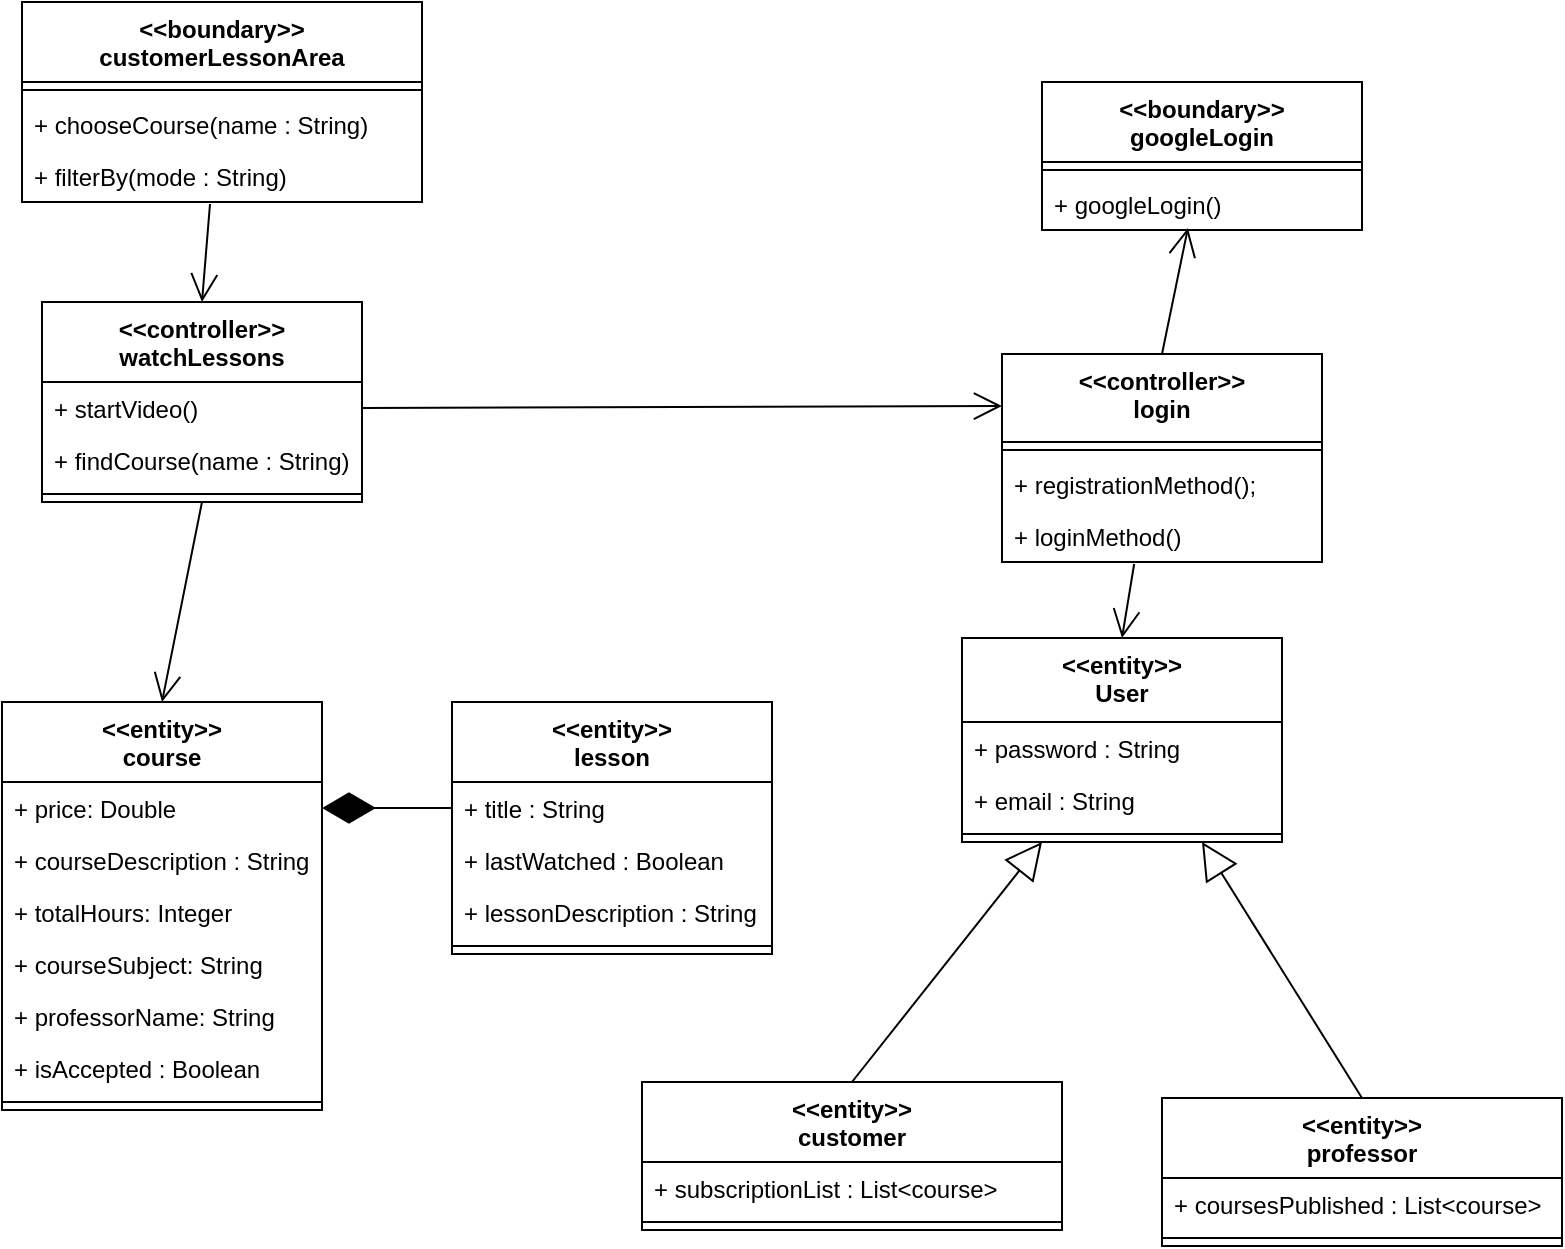 <mxfile version="22.0.2" type="device">
  <diagram name="Page-1" id="hVkKeyM9Q7mU3MG1DXiN">
    <mxGraphModel dx="1604" dy="843" grid="1" gridSize="10" guides="1" tooltips="1" connect="1" arrows="1" fold="1" page="1" pageScale="1" pageWidth="850" pageHeight="1100" math="0" shadow="0">
      <root>
        <mxCell id="0" />
        <mxCell id="1" parent="0" />
        <mxCell id="-AoU_OQnsmC09-ay6qL6-1" value="&amp;lt;&amp;lt;controller&amp;gt;&amp;gt;&lt;br&gt;watchLessons" style="swimlane;fontStyle=1;align=center;verticalAlign=top;childLayout=stackLayout;horizontal=1;startSize=40;horizontalStack=0;resizeParent=1;resizeParentMax=0;resizeLast=0;collapsible=1;marginBottom=0;whiteSpace=wrap;html=1;" parent="1" vertex="1">
          <mxGeometry x="60" y="260" width="160" height="100" as="geometry" />
        </mxCell>
        <mxCell id="-AoU_OQnsmC09-ay6qL6-32" value="+ startVideo()" style="text;strokeColor=none;fillColor=none;align=left;verticalAlign=top;spacingLeft=4;spacingRight=4;overflow=hidden;rotatable=0;points=[[0,0.5],[1,0.5]];portConstraint=eastwest;whiteSpace=wrap;html=1;" parent="-AoU_OQnsmC09-ay6qL6-1" vertex="1">
          <mxGeometry y="40" width="160" height="26" as="geometry" />
        </mxCell>
        <mxCell id="-AoU_OQnsmC09-ay6qL6-2" value="+ findCourse(name : String)" style="text;strokeColor=none;fillColor=none;align=left;verticalAlign=top;spacingLeft=4;spacingRight=4;overflow=hidden;rotatable=0;points=[[0,0.5],[1,0.5]];portConstraint=eastwest;whiteSpace=wrap;html=1;" parent="-AoU_OQnsmC09-ay6qL6-1" vertex="1">
          <mxGeometry y="66" width="160" height="26" as="geometry" />
        </mxCell>
        <mxCell id="-AoU_OQnsmC09-ay6qL6-3" value="" style="line;strokeWidth=1;fillColor=none;align=left;verticalAlign=middle;spacingTop=-1;spacingLeft=3;spacingRight=3;rotatable=0;labelPosition=right;points=[];portConstraint=eastwest;strokeColor=inherit;" parent="-AoU_OQnsmC09-ay6qL6-1" vertex="1">
          <mxGeometry y="92" width="160" height="8" as="geometry" />
        </mxCell>
        <mxCell id="-AoU_OQnsmC09-ay6qL6-5" value="&amp;lt;&amp;lt;boundary&amp;gt;&amp;gt;&lt;br&gt;customerLessonArea" style="swimlane;fontStyle=1;align=center;verticalAlign=top;childLayout=stackLayout;horizontal=1;startSize=40;horizontalStack=0;resizeParent=1;resizeParentMax=0;resizeLast=0;collapsible=1;marginBottom=0;whiteSpace=wrap;html=1;" parent="1" vertex="1">
          <mxGeometry x="50" y="110" width="200" height="100" as="geometry" />
        </mxCell>
        <mxCell id="-AoU_OQnsmC09-ay6qL6-7" value="" style="line;strokeWidth=1;fillColor=none;align=left;verticalAlign=middle;spacingTop=-1;spacingLeft=3;spacingRight=3;rotatable=0;labelPosition=right;points=[];portConstraint=eastwest;strokeColor=inherit;" parent="-AoU_OQnsmC09-ay6qL6-5" vertex="1">
          <mxGeometry y="40" width="200" height="8" as="geometry" />
        </mxCell>
        <mxCell id="-AoU_OQnsmC09-ay6qL6-8" value="+ chooseCourse(name : String)&lt;br&gt;" style="text;strokeColor=none;fillColor=none;align=left;verticalAlign=top;spacingLeft=4;spacingRight=4;overflow=hidden;rotatable=0;points=[[0,0.5],[1,0.5]];portConstraint=eastwest;whiteSpace=wrap;html=1;" parent="-AoU_OQnsmC09-ay6qL6-5" vertex="1">
          <mxGeometry y="48" width="200" height="26" as="geometry" />
        </mxCell>
        <mxCell id="-AoU_OQnsmC09-ay6qL6-31" value="+ filterBy(mode : String)" style="text;strokeColor=none;fillColor=none;align=left;verticalAlign=top;spacingLeft=4;spacingRight=4;overflow=hidden;rotatable=0;points=[[0,0.5],[1,0.5]];portConstraint=eastwest;whiteSpace=wrap;html=1;" parent="-AoU_OQnsmC09-ay6qL6-5" vertex="1">
          <mxGeometry y="74" width="200" height="26" as="geometry" />
        </mxCell>
        <mxCell id="-AoU_OQnsmC09-ay6qL6-14" value="&amp;lt;&amp;lt;entity&amp;gt;&amp;gt;&lt;br&gt;course" style="swimlane;fontStyle=1;align=center;verticalAlign=top;childLayout=stackLayout;horizontal=1;startSize=40;horizontalStack=0;resizeParent=1;resizeParentMax=0;resizeLast=0;collapsible=1;marginBottom=0;whiteSpace=wrap;html=1;" parent="1" vertex="1">
          <mxGeometry x="40" y="460" width="160" height="204" as="geometry" />
        </mxCell>
        <mxCell id="-AoU_OQnsmC09-ay6qL6-15" value="+ price: Double" style="text;strokeColor=none;fillColor=none;align=left;verticalAlign=top;spacingLeft=4;spacingRight=4;overflow=hidden;rotatable=0;points=[[0,0.5],[1,0.5]];portConstraint=eastwest;whiteSpace=wrap;html=1;" parent="-AoU_OQnsmC09-ay6qL6-14" vertex="1">
          <mxGeometry y="40" width="160" height="26" as="geometry" />
        </mxCell>
        <mxCell id="-AoU_OQnsmC09-ay6qL6-26" value="+ courseDescription : String" style="text;strokeColor=none;fillColor=none;align=left;verticalAlign=top;spacingLeft=4;spacingRight=4;overflow=hidden;rotatable=0;points=[[0,0.5],[1,0.5]];portConstraint=eastwest;whiteSpace=wrap;html=1;" parent="-AoU_OQnsmC09-ay6qL6-14" vertex="1">
          <mxGeometry y="66" width="160" height="26" as="geometry" />
        </mxCell>
        <mxCell id="-AoU_OQnsmC09-ay6qL6-27" value="+ totalHours: Integer" style="text;strokeColor=none;fillColor=none;align=left;verticalAlign=top;spacingLeft=4;spacingRight=4;overflow=hidden;rotatable=0;points=[[0,0.5],[1,0.5]];portConstraint=eastwest;whiteSpace=wrap;html=1;" parent="-AoU_OQnsmC09-ay6qL6-14" vertex="1">
          <mxGeometry y="92" width="160" height="26" as="geometry" />
        </mxCell>
        <mxCell id="-AoU_OQnsmC09-ay6qL6-28" value="+ courseSubject: String" style="text;strokeColor=none;fillColor=none;align=left;verticalAlign=top;spacingLeft=4;spacingRight=4;overflow=hidden;rotatable=0;points=[[0,0.5],[1,0.5]];portConstraint=eastwest;whiteSpace=wrap;html=1;" parent="-AoU_OQnsmC09-ay6qL6-14" vertex="1">
          <mxGeometry y="118" width="160" height="26" as="geometry" />
        </mxCell>
        <mxCell id="-AoU_OQnsmC09-ay6qL6-25" value="+ professorName: String" style="text;strokeColor=none;fillColor=none;align=left;verticalAlign=top;spacingLeft=4;spacingRight=4;overflow=hidden;rotatable=0;points=[[0,0.5],[1,0.5]];portConstraint=eastwest;whiteSpace=wrap;html=1;" parent="-AoU_OQnsmC09-ay6qL6-14" vertex="1">
          <mxGeometry y="144" width="160" height="26" as="geometry" />
        </mxCell>
        <mxCell id="DPYbP_cWl_Z4EEu2S2Cw-1" value="+ isAccepted : Boolean" style="text;strokeColor=none;fillColor=none;align=left;verticalAlign=top;spacingLeft=4;spacingRight=4;overflow=hidden;rotatable=0;points=[[0,0.5],[1,0.5]];portConstraint=eastwest;whiteSpace=wrap;html=1;" vertex="1" parent="-AoU_OQnsmC09-ay6qL6-14">
          <mxGeometry y="170" width="160" height="26" as="geometry" />
        </mxCell>
        <mxCell id="-AoU_OQnsmC09-ay6qL6-16" value="" style="line;strokeWidth=1;fillColor=none;align=left;verticalAlign=middle;spacingTop=-1;spacingLeft=3;spacingRight=3;rotatable=0;labelPosition=right;points=[];portConstraint=eastwest;strokeColor=inherit;" parent="-AoU_OQnsmC09-ay6qL6-14" vertex="1">
          <mxGeometry y="196" width="160" height="8" as="geometry" />
        </mxCell>
        <mxCell id="-AoU_OQnsmC09-ay6qL6-18" value="&amp;lt;&amp;lt;entity&amp;gt;&amp;gt;&lt;br&gt;lesson" style="swimlane;fontStyle=1;align=center;verticalAlign=top;childLayout=stackLayout;horizontal=1;startSize=40;horizontalStack=0;resizeParent=1;resizeParentMax=0;resizeLast=0;collapsible=1;marginBottom=0;whiteSpace=wrap;html=1;" parent="1" vertex="1">
          <mxGeometry x="265" y="460" width="160" height="126" as="geometry" />
        </mxCell>
        <mxCell id="-AoU_OQnsmC09-ay6qL6-19" value="+ title : String" style="text;strokeColor=none;fillColor=none;align=left;verticalAlign=top;spacingLeft=4;spacingRight=4;overflow=hidden;rotatable=0;points=[[0,0.5],[1,0.5]];portConstraint=eastwest;whiteSpace=wrap;html=1;" parent="-AoU_OQnsmC09-ay6qL6-18" vertex="1">
          <mxGeometry y="40" width="160" height="26" as="geometry" />
        </mxCell>
        <mxCell id="-AoU_OQnsmC09-ay6qL6-29" value="+ lastWatched : Boolean" style="text;strokeColor=none;fillColor=none;align=left;verticalAlign=top;spacingLeft=4;spacingRight=4;overflow=hidden;rotatable=0;points=[[0,0.5],[1,0.5]];portConstraint=eastwest;whiteSpace=wrap;html=1;" parent="-AoU_OQnsmC09-ay6qL6-18" vertex="1">
          <mxGeometry y="66" width="160" height="26" as="geometry" />
        </mxCell>
        <mxCell id="-AoU_OQnsmC09-ay6qL6-30" value="+ lessonDescription : String" style="text;strokeColor=none;fillColor=none;align=left;verticalAlign=top;spacingLeft=4;spacingRight=4;overflow=hidden;rotatable=0;points=[[0,0.5],[1,0.5]];portConstraint=eastwest;whiteSpace=wrap;html=1;" parent="-AoU_OQnsmC09-ay6qL6-18" vertex="1">
          <mxGeometry y="92" width="160" height="26" as="geometry" />
        </mxCell>
        <mxCell id="-AoU_OQnsmC09-ay6qL6-20" value="" style="line;strokeWidth=1;fillColor=none;align=left;verticalAlign=middle;spacingTop=-1;spacingLeft=3;spacingRight=3;rotatable=0;labelPosition=right;points=[];portConstraint=eastwest;strokeColor=inherit;" parent="-AoU_OQnsmC09-ay6qL6-18" vertex="1">
          <mxGeometry y="118" width="160" height="8" as="geometry" />
        </mxCell>
        <mxCell id="-AoU_OQnsmC09-ay6qL6-22" value="" style="endArrow=open;endFill=1;endSize=12;html=1;rounded=0;exitX=0.47;exitY=1.038;exitDx=0;exitDy=0;exitPerimeter=0;entryX=0.5;entryY=0;entryDx=0;entryDy=0;" parent="1" source="-AoU_OQnsmC09-ay6qL6-31" target="-AoU_OQnsmC09-ay6qL6-1" edge="1">
          <mxGeometry width="160" relative="1" as="geometry">
            <mxPoint x="130" y="240" as="sourcePoint" />
            <mxPoint x="290" y="240" as="targetPoint" />
          </mxGeometry>
        </mxCell>
        <mxCell id="-AoU_OQnsmC09-ay6qL6-23" value="" style="endArrow=open;endFill=1;endSize=12;html=1;rounded=0;exitX=0.5;exitY=1;exitDx=0;exitDy=0;entryX=0.5;entryY=0;entryDx=0;entryDy=0;" parent="1" source="-AoU_OQnsmC09-ay6qL6-1" target="-AoU_OQnsmC09-ay6qL6-14" edge="1">
          <mxGeometry width="160" relative="1" as="geometry">
            <mxPoint x="330" y="372.002" as="sourcePoint" />
            <mxPoint x="300" y="680" as="targetPoint" />
          </mxGeometry>
        </mxCell>
        <mxCell id="-AoU_OQnsmC09-ay6qL6-24" value="" style="endArrow=diamondThin;endFill=1;endSize=24;html=1;rounded=0;exitX=0;exitY=0.5;exitDx=0;exitDy=0;entryX=1;entryY=0.5;entryDx=0;entryDy=0;" parent="1" source="-AoU_OQnsmC09-ay6qL6-19" target="-AoU_OQnsmC09-ay6qL6-15" edge="1">
          <mxGeometry width="160" relative="1" as="geometry">
            <mxPoint x="360" y="610" as="sourcePoint" />
            <mxPoint x="520" y="610" as="targetPoint" />
          </mxGeometry>
        </mxCell>
        <mxCell id="DPYbP_cWl_Z4EEu2S2Cw-2" value="&amp;lt;&amp;lt;controller&amp;gt;&amp;gt;&lt;br&gt;login" style="swimlane;fontStyle=1;align=center;verticalAlign=top;childLayout=stackLayout;horizontal=1;startSize=44;horizontalStack=0;resizeParent=1;resizeParentMax=0;resizeLast=0;collapsible=1;marginBottom=0;whiteSpace=wrap;html=1;" vertex="1" parent="1">
          <mxGeometry x="540" y="286" width="160" height="104" as="geometry" />
        </mxCell>
        <mxCell id="DPYbP_cWl_Z4EEu2S2Cw-3" value="" style="line;strokeWidth=1;fillColor=none;align=left;verticalAlign=middle;spacingTop=-1;spacingLeft=3;spacingRight=3;rotatable=0;labelPosition=right;points=[];portConstraint=eastwest;strokeColor=inherit;" vertex="1" parent="DPYbP_cWl_Z4EEu2S2Cw-2">
          <mxGeometry y="44" width="160" height="8" as="geometry" />
        </mxCell>
        <mxCell id="DPYbP_cWl_Z4EEu2S2Cw-4" value="+ registrationMethod();" style="text;strokeColor=none;fillColor=none;align=left;verticalAlign=top;spacingLeft=4;spacingRight=4;overflow=hidden;rotatable=0;points=[[0,0.5],[1,0.5]];portConstraint=eastwest;whiteSpace=wrap;html=1;" vertex="1" parent="DPYbP_cWl_Z4EEu2S2Cw-2">
          <mxGeometry y="52" width="160" height="26" as="geometry" />
        </mxCell>
        <mxCell id="DPYbP_cWl_Z4EEu2S2Cw-5" value="+ loginMethod()" style="text;strokeColor=none;fillColor=none;align=left;verticalAlign=top;spacingLeft=4;spacingRight=4;overflow=hidden;rotatable=0;points=[[0,0.5],[1,0.5]];portConstraint=eastwest;whiteSpace=wrap;html=1;" vertex="1" parent="DPYbP_cWl_Z4EEu2S2Cw-2">
          <mxGeometry y="78" width="160" height="26" as="geometry" />
        </mxCell>
        <mxCell id="DPYbP_cWl_Z4EEu2S2Cw-6" value="&amp;lt;&amp;lt;boundary&amp;gt;&amp;gt;&lt;br&gt;googleLogin" style="swimlane;fontStyle=1;align=center;verticalAlign=top;childLayout=stackLayout;horizontal=1;startSize=40;horizontalStack=0;resizeParent=1;resizeParentMax=0;resizeLast=0;collapsible=1;marginBottom=0;whiteSpace=wrap;html=1;" vertex="1" parent="1">
          <mxGeometry x="560" y="150" width="160" height="74" as="geometry" />
        </mxCell>
        <mxCell id="DPYbP_cWl_Z4EEu2S2Cw-7" value="" style="line;strokeWidth=1;fillColor=none;align=left;verticalAlign=middle;spacingTop=-1;spacingLeft=3;spacingRight=3;rotatable=0;labelPosition=right;points=[];portConstraint=eastwest;strokeColor=inherit;" vertex="1" parent="DPYbP_cWl_Z4EEu2S2Cw-6">
          <mxGeometry y="40" width="160" height="8" as="geometry" />
        </mxCell>
        <mxCell id="DPYbP_cWl_Z4EEu2S2Cw-8" value="+ googleLogin()" style="text;strokeColor=none;fillColor=none;align=left;verticalAlign=top;spacingLeft=4;spacingRight=4;overflow=hidden;rotatable=0;points=[[0,0.5],[1,0.5]];portConstraint=eastwest;whiteSpace=wrap;html=1;" vertex="1" parent="DPYbP_cWl_Z4EEu2S2Cw-6">
          <mxGeometry y="48" width="160" height="26" as="geometry" />
        </mxCell>
        <mxCell id="DPYbP_cWl_Z4EEu2S2Cw-9" value="&amp;lt;&amp;lt;entity&amp;gt;&amp;gt;&lt;br&gt;User" style="swimlane;fontStyle=1;align=center;verticalAlign=top;childLayout=stackLayout;horizontal=1;startSize=42;horizontalStack=0;resizeParent=1;resizeParentMax=0;resizeLast=0;collapsible=1;marginBottom=0;whiteSpace=wrap;html=1;" vertex="1" parent="1">
          <mxGeometry x="520" y="428" width="160" height="102" as="geometry" />
        </mxCell>
        <mxCell id="DPYbP_cWl_Z4EEu2S2Cw-10" value="+ password : String" style="text;strokeColor=none;fillColor=none;align=left;verticalAlign=top;spacingLeft=4;spacingRight=4;overflow=hidden;rotatable=0;points=[[0,0.5],[1,0.5]];portConstraint=eastwest;whiteSpace=wrap;html=1;" vertex="1" parent="DPYbP_cWl_Z4EEu2S2Cw-9">
          <mxGeometry y="42" width="160" height="26" as="geometry" />
        </mxCell>
        <mxCell id="DPYbP_cWl_Z4EEu2S2Cw-11" value="+ email : String" style="text;strokeColor=none;fillColor=none;align=left;verticalAlign=top;spacingLeft=4;spacingRight=4;overflow=hidden;rotatable=0;points=[[0,0.5],[1,0.5]];portConstraint=eastwest;whiteSpace=wrap;html=1;" vertex="1" parent="DPYbP_cWl_Z4EEu2S2Cw-9">
          <mxGeometry y="68" width="160" height="26" as="geometry" />
        </mxCell>
        <mxCell id="DPYbP_cWl_Z4EEu2S2Cw-12" value="" style="line;strokeWidth=1;fillColor=none;align=left;verticalAlign=middle;spacingTop=-1;spacingLeft=3;spacingRight=3;rotatable=0;labelPosition=right;points=[];portConstraint=eastwest;strokeColor=inherit;" vertex="1" parent="DPYbP_cWl_Z4EEu2S2Cw-9">
          <mxGeometry y="94" width="160" height="8" as="geometry" />
        </mxCell>
        <mxCell id="DPYbP_cWl_Z4EEu2S2Cw-13" value="" style="endArrow=open;endFill=1;endSize=12;html=1;rounded=0;exitX=0.5;exitY=0;exitDx=0;exitDy=0;entryX=0.456;entryY=0.962;entryDx=0;entryDy=0;entryPerimeter=0;" edge="1" parent="1" source="DPYbP_cWl_Z4EEu2S2Cw-2" target="DPYbP_cWl_Z4EEu2S2Cw-8">
          <mxGeometry width="160" relative="1" as="geometry">
            <mxPoint x="400" y="400" as="sourcePoint" />
            <mxPoint x="560" y="400" as="targetPoint" />
          </mxGeometry>
        </mxCell>
        <mxCell id="DPYbP_cWl_Z4EEu2S2Cw-14" value="" style="endArrow=open;endFill=1;endSize=12;html=1;rounded=0;exitX=0.413;exitY=1.038;exitDx=0;exitDy=0;exitPerimeter=0;entryX=0.5;entryY=0;entryDx=0;entryDy=0;" edge="1" parent="1" source="DPYbP_cWl_Z4EEu2S2Cw-5" target="DPYbP_cWl_Z4EEu2S2Cw-9">
          <mxGeometry width="160" relative="1" as="geometry">
            <mxPoint x="390" y="480" as="sourcePoint" />
            <mxPoint x="550" y="480" as="targetPoint" />
          </mxGeometry>
        </mxCell>
        <mxCell id="DPYbP_cWl_Z4EEu2S2Cw-15" value="" style="endArrow=open;endFill=1;endSize=12;html=1;rounded=0;exitX=1;exitY=0.5;exitDx=0;exitDy=0;entryX=0;entryY=0.25;entryDx=0;entryDy=0;" edge="1" parent="1" source="-AoU_OQnsmC09-ay6qL6-32" target="DPYbP_cWl_Z4EEu2S2Cw-2">
          <mxGeometry width="160" relative="1" as="geometry">
            <mxPoint x="280" y="320" as="sourcePoint" />
            <mxPoint x="440" y="320" as="targetPoint" />
          </mxGeometry>
        </mxCell>
        <mxCell id="DPYbP_cWl_Z4EEu2S2Cw-17" value="&amp;lt;&amp;lt;entity&amp;gt;&amp;gt;&lt;br&gt;customer" style="swimlane;fontStyle=1;align=center;verticalAlign=top;childLayout=stackLayout;horizontal=1;startSize=40;horizontalStack=0;resizeParent=1;resizeParentMax=0;resizeLast=0;collapsible=1;marginBottom=0;whiteSpace=wrap;html=1;" vertex="1" parent="1">
          <mxGeometry x="360" y="650" width="210" height="74" as="geometry" />
        </mxCell>
        <mxCell id="DPYbP_cWl_Z4EEu2S2Cw-18" value="+ subscriptionList : List&amp;lt;course&amp;gt;" style="text;strokeColor=none;fillColor=none;align=left;verticalAlign=top;spacingLeft=4;spacingRight=4;overflow=hidden;rotatable=0;points=[[0,0.5],[1,0.5]];portConstraint=eastwest;whiteSpace=wrap;html=1;" vertex="1" parent="DPYbP_cWl_Z4EEu2S2Cw-17">
          <mxGeometry y="40" width="210" height="26" as="geometry" />
        </mxCell>
        <mxCell id="DPYbP_cWl_Z4EEu2S2Cw-19" value="" style="line;strokeWidth=1;fillColor=none;align=left;verticalAlign=middle;spacingTop=-1;spacingLeft=3;spacingRight=3;rotatable=0;labelPosition=right;points=[];portConstraint=eastwest;strokeColor=inherit;" vertex="1" parent="DPYbP_cWl_Z4EEu2S2Cw-17">
          <mxGeometry y="66" width="210" height="8" as="geometry" />
        </mxCell>
        <mxCell id="DPYbP_cWl_Z4EEu2S2Cw-20" value="&amp;lt;&amp;lt;entity&amp;gt;&amp;gt;&lt;br&gt;professor" style="swimlane;fontStyle=1;align=center;verticalAlign=top;childLayout=stackLayout;horizontal=1;startSize=40;horizontalStack=0;resizeParent=1;resizeParentMax=0;resizeLast=0;collapsible=1;marginBottom=0;whiteSpace=wrap;html=1;" vertex="1" parent="1">
          <mxGeometry x="620" y="658" width="200" height="74" as="geometry" />
        </mxCell>
        <mxCell id="DPYbP_cWl_Z4EEu2S2Cw-21" value="+ coursesPublished : List&amp;lt;course&amp;gt;" style="text;strokeColor=none;fillColor=none;align=left;verticalAlign=top;spacingLeft=4;spacingRight=4;overflow=hidden;rotatable=0;points=[[0,0.5],[1,0.5]];portConstraint=eastwest;whiteSpace=wrap;html=1;" vertex="1" parent="DPYbP_cWl_Z4EEu2S2Cw-20">
          <mxGeometry y="40" width="200" height="26" as="geometry" />
        </mxCell>
        <mxCell id="DPYbP_cWl_Z4EEu2S2Cw-22" value="" style="line;strokeWidth=1;fillColor=none;align=left;verticalAlign=middle;spacingTop=-1;spacingLeft=3;spacingRight=3;rotatable=0;labelPosition=right;points=[];portConstraint=eastwest;strokeColor=inherit;" vertex="1" parent="DPYbP_cWl_Z4EEu2S2Cw-20">
          <mxGeometry y="66" width="200" height="8" as="geometry" />
        </mxCell>
        <mxCell id="DPYbP_cWl_Z4EEu2S2Cw-23" value="" style="endArrow=block;endSize=16;endFill=0;html=1;rounded=0;exitX=0.5;exitY=0;exitDx=0;exitDy=0;entryX=0.25;entryY=1;entryDx=0;entryDy=0;" edge="1" parent="1" source="DPYbP_cWl_Z4EEu2S2Cw-17" target="DPYbP_cWl_Z4EEu2S2Cw-9">
          <mxGeometry width="160" relative="1" as="geometry">
            <mxPoint x="400" y="608" as="sourcePoint" />
            <mxPoint x="547.04" y="552.992" as="targetPoint" />
          </mxGeometry>
        </mxCell>
        <mxCell id="DPYbP_cWl_Z4EEu2S2Cw-24" value="" style="endArrow=block;endSize=16;endFill=0;html=1;rounded=0;exitX=0.5;exitY=0;exitDx=0;exitDy=0;entryX=0.75;entryY=1;entryDx=0;entryDy=0;" edge="1" parent="1" source="DPYbP_cWl_Z4EEu2S2Cw-20" target="DPYbP_cWl_Z4EEu2S2Cw-9">
          <mxGeometry width="160" relative="1" as="geometry">
            <mxPoint x="583" y="651" as="sourcePoint" />
            <mxPoint x="646.08" y="550.002" as="targetPoint" />
          </mxGeometry>
        </mxCell>
      </root>
    </mxGraphModel>
  </diagram>
</mxfile>
